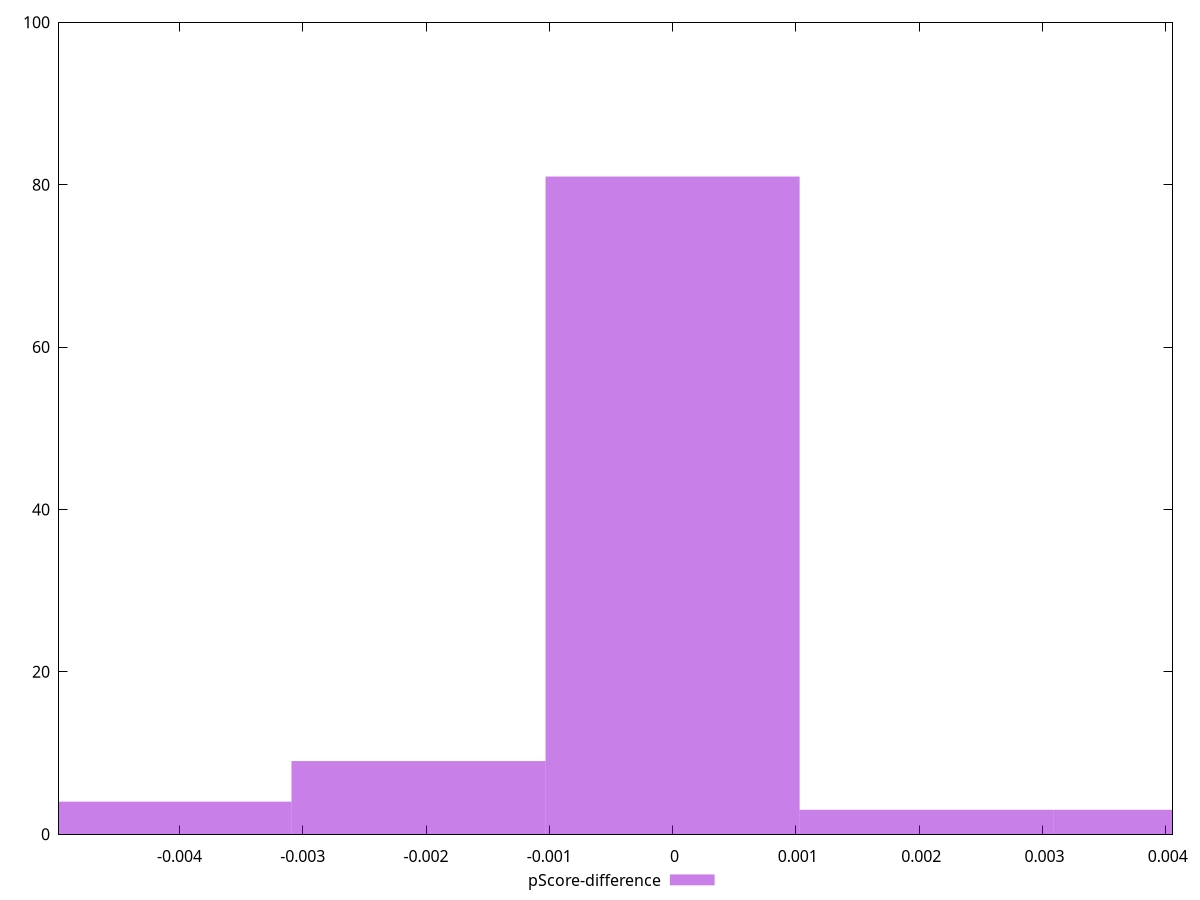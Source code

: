 reset

$pScoreDifference <<EOF
0 81
-0.004121751285735134 4
0.002060875642867567 3
0.004121751285735134 3
-0.002060875642867567 9
EOF

set key outside below
set boxwidth 0.002060875642867567
set xrange [-0.004976908506798328:0.004054984955256691]
set yrange [0:100]
set trange [0:100]
set style fill transparent solid 0.5 noborder
set terminal svg size 640, 490 enhanced background rgb 'white'
set output "report/report_00029_2021-02-24T13-36-40.390Z/estimated-input-latency/samples/agenda/pScore-difference/histogram.svg"

plot $pScoreDifference title "pScore-difference" with boxes

reset

